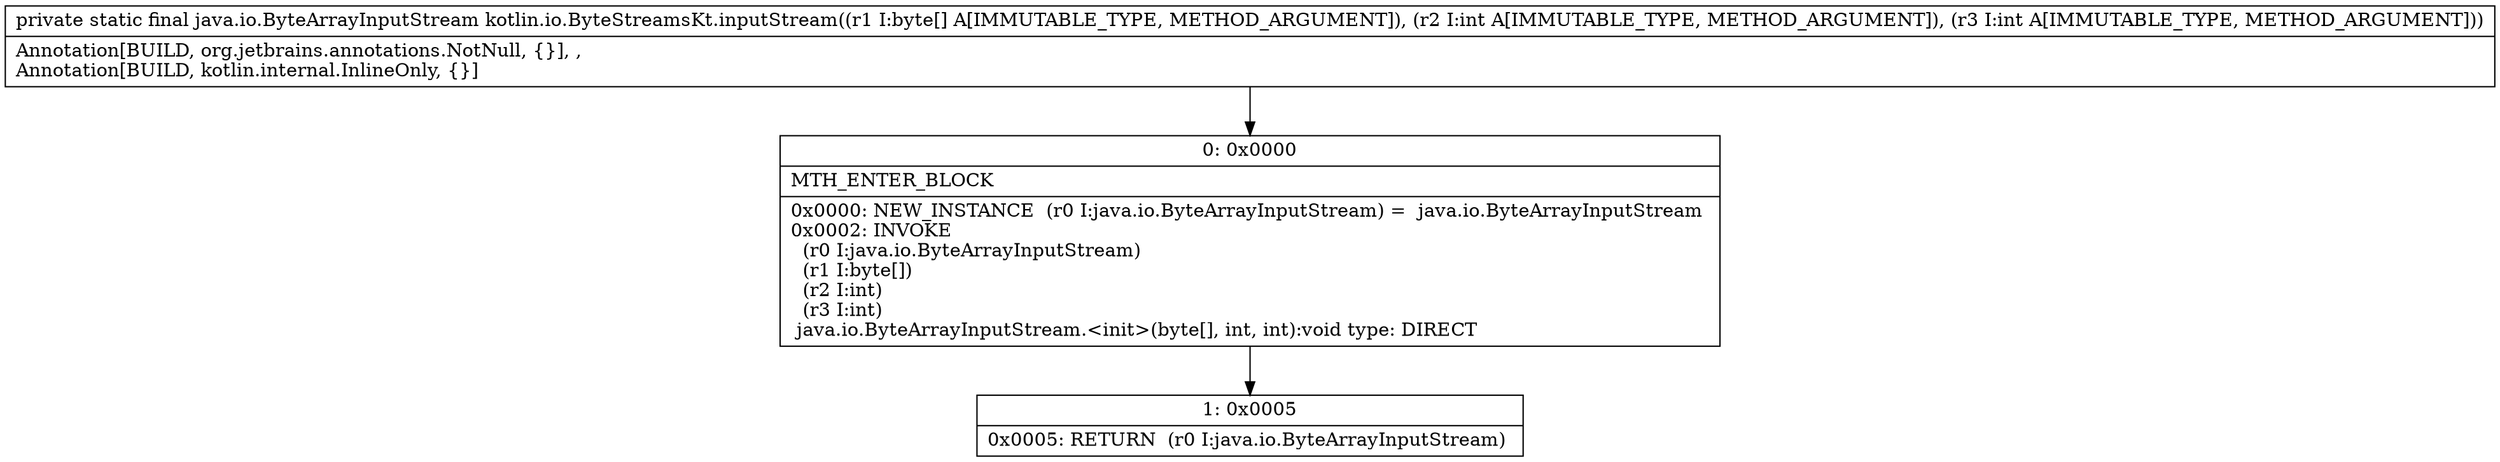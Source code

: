 digraph "CFG forkotlin.io.ByteStreamsKt.inputStream([BII)Ljava\/io\/ByteArrayInputStream;" {
Node_0 [shape=record,label="{0\:\ 0x0000|MTH_ENTER_BLOCK\l|0x0000: NEW_INSTANCE  (r0 I:java.io.ByteArrayInputStream) =  java.io.ByteArrayInputStream \l0x0002: INVOKE  \l  (r0 I:java.io.ByteArrayInputStream)\l  (r1 I:byte[])\l  (r2 I:int)\l  (r3 I:int)\l java.io.ByteArrayInputStream.\<init\>(byte[], int, int):void type: DIRECT \l}"];
Node_1 [shape=record,label="{1\:\ 0x0005|0x0005: RETURN  (r0 I:java.io.ByteArrayInputStream) \l}"];
MethodNode[shape=record,label="{private static final java.io.ByteArrayInputStream kotlin.io.ByteStreamsKt.inputStream((r1 I:byte[] A[IMMUTABLE_TYPE, METHOD_ARGUMENT]), (r2 I:int A[IMMUTABLE_TYPE, METHOD_ARGUMENT]), (r3 I:int A[IMMUTABLE_TYPE, METHOD_ARGUMENT]))  | Annotation[BUILD, org.jetbrains.annotations.NotNull, \{\}], , \lAnnotation[BUILD, kotlin.internal.InlineOnly, \{\}]\l}"];
MethodNode -> Node_0;
Node_0 -> Node_1;
}

